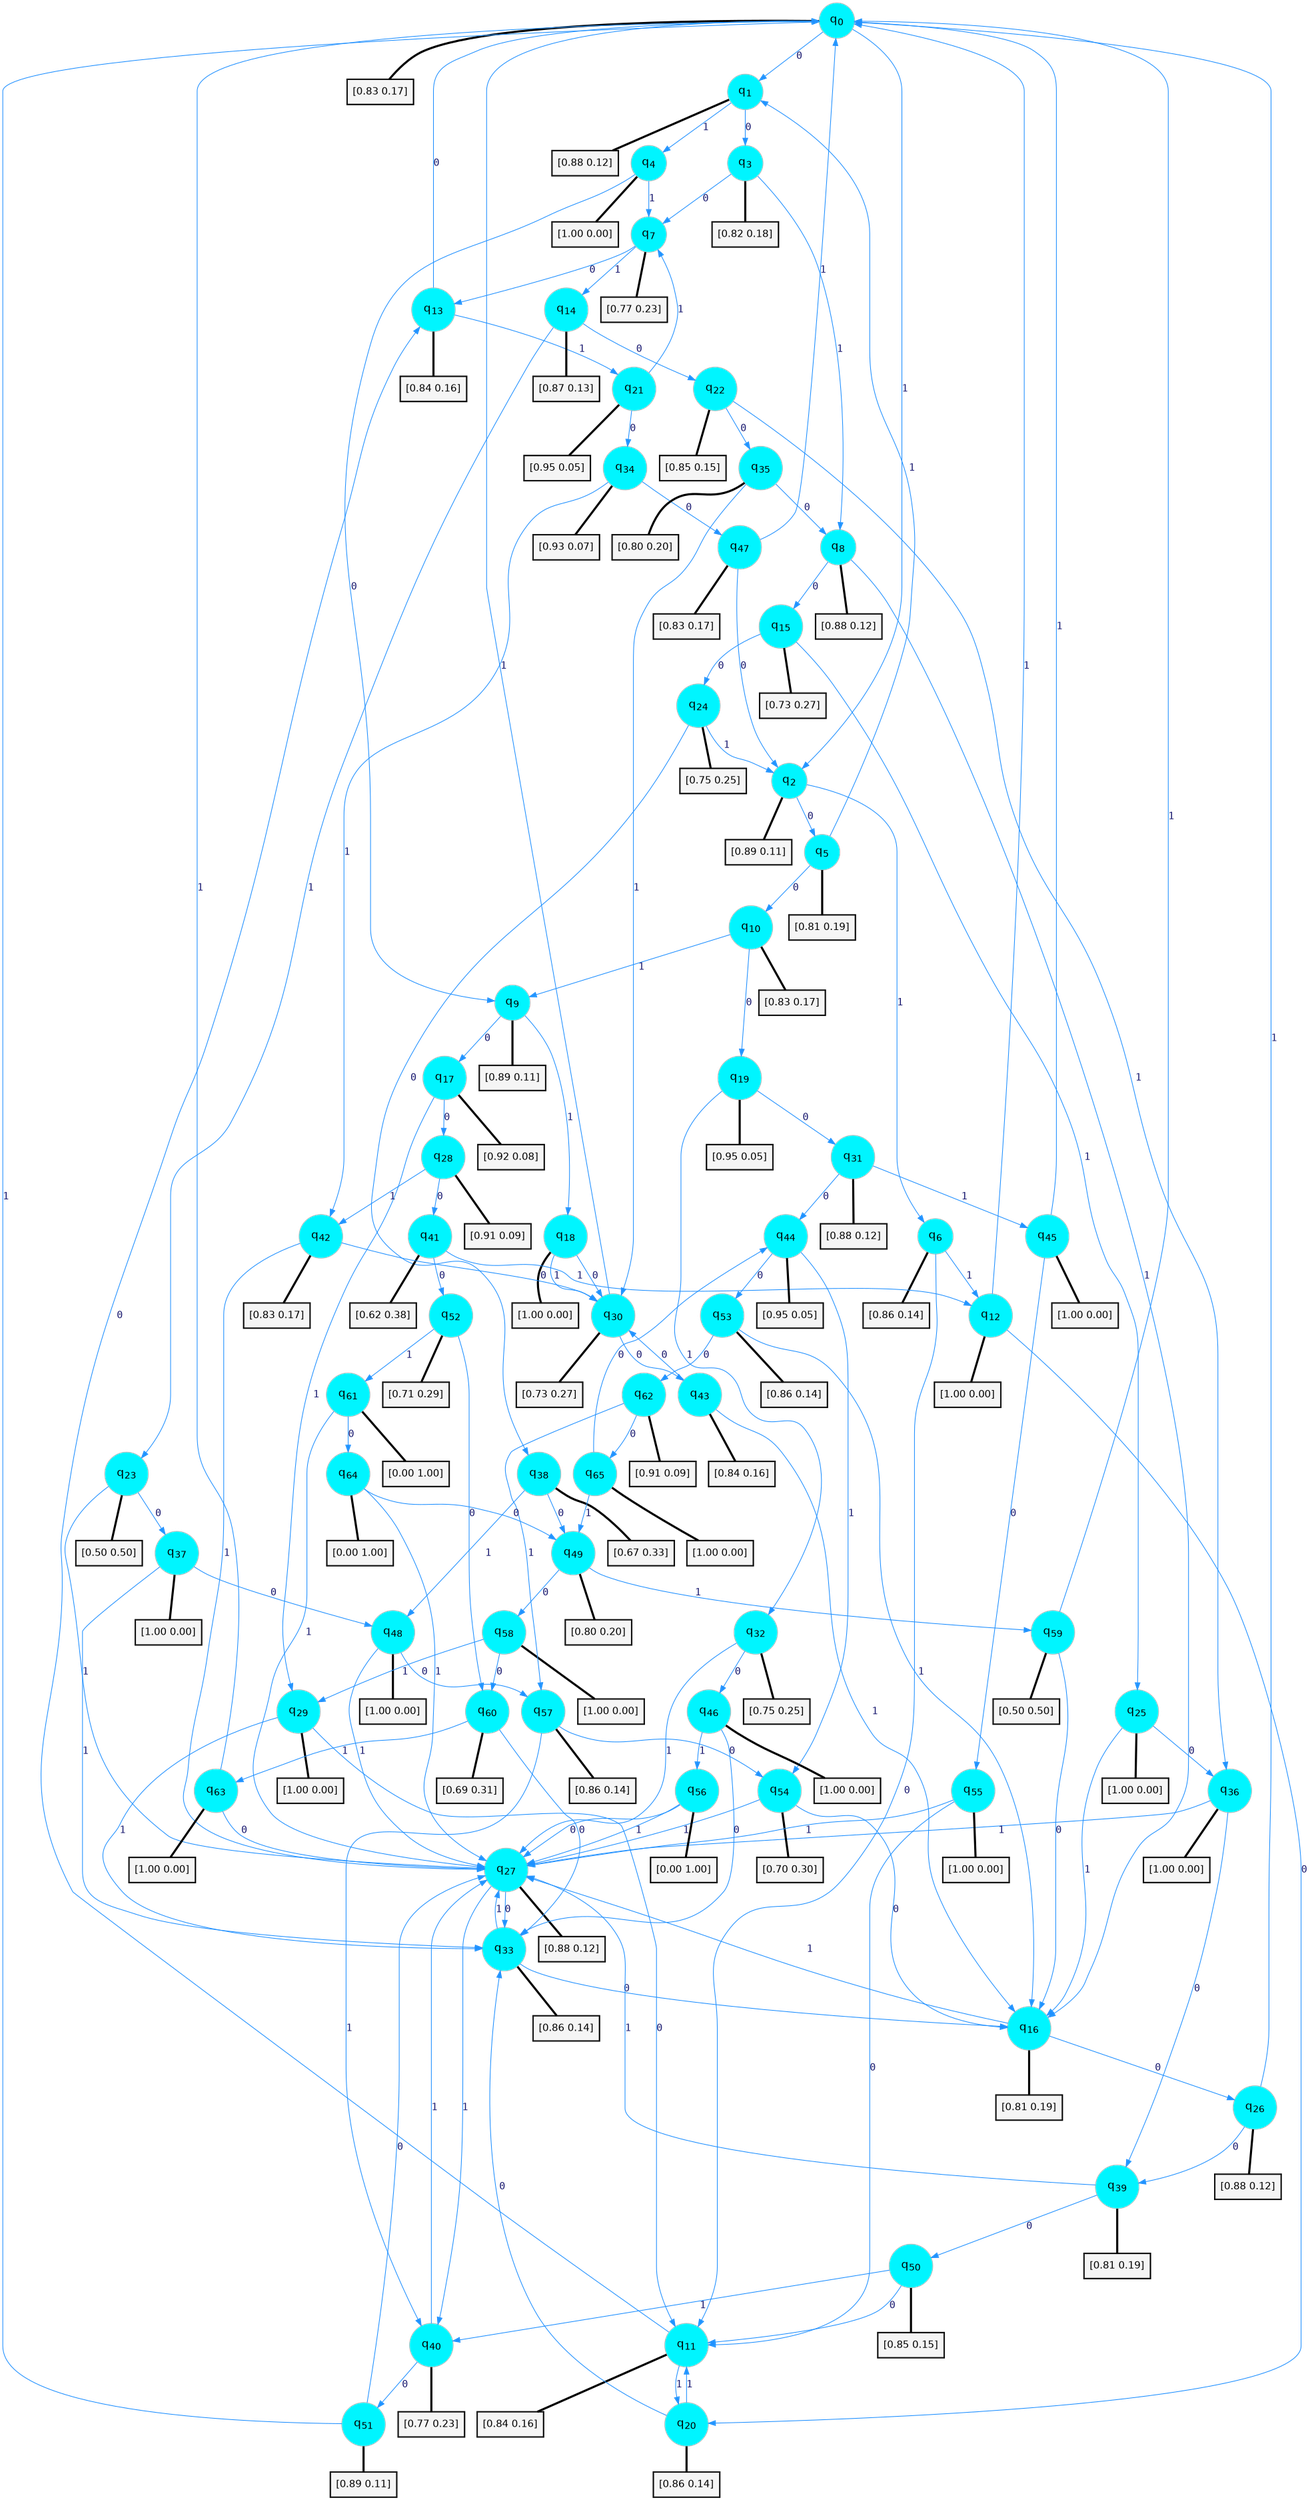 digraph G {
graph [
bgcolor=transparent, dpi=300, rankdir=TD, size="40,25"];
node [
color=gray, fillcolor=turquoise1, fontcolor=black, fontname=Helvetica, fontsize=16, fontweight=bold, shape=circle, style=filled];
edge [
arrowsize=1, color=dodgerblue1, fontcolor=midnightblue, fontname=courier, fontweight=bold, penwidth=1, style=solid, weight=20];
0[label=<q<SUB>0</SUB>>];
1[label=<q<SUB>1</SUB>>];
2[label=<q<SUB>2</SUB>>];
3[label=<q<SUB>3</SUB>>];
4[label=<q<SUB>4</SUB>>];
5[label=<q<SUB>5</SUB>>];
6[label=<q<SUB>6</SUB>>];
7[label=<q<SUB>7</SUB>>];
8[label=<q<SUB>8</SUB>>];
9[label=<q<SUB>9</SUB>>];
10[label=<q<SUB>10</SUB>>];
11[label=<q<SUB>11</SUB>>];
12[label=<q<SUB>12</SUB>>];
13[label=<q<SUB>13</SUB>>];
14[label=<q<SUB>14</SUB>>];
15[label=<q<SUB>15</SUB>>];
16[label=<q<SUB>16</SUB>>];
17[label=<q<SUB>17</SUB>>];
18[label=<q<SUB>18</SUB>>];
19[label=<q<SUB>19</SUB>>];
20[label=<q<SUB>20</SUB>>];
21[label=<q<SUB>21</SUB>>];
22[label=<q<SUB>22</SUB>>];
23[label=<q<SUB>23</SUB>>];
24[label=<q<SUB>24</SUB>>];
25[label=<q<SUB>25</SUB>>];
26[label=<q<SUB>26</SUB>>];
27[label=<q<SUB>27</SUB>>];
28[label=<q<SUB>28</SUB>>];
29[label=<q<SUB>29</SUB>>];
30[label=<q<SUB>30</SUB>>];
31[label=<q<SUB>31</SUB>>];
32[label=<q<SUB>32</SUB>>];
33[label=<q<SUB>33</SUB>>];
34[label=<q<SUB>34</SUB>>];
35[label=<q<SUB>35</SUB>>];
36[label=<q<SUB>36</SUB>>];
37[label=<q<SUB>37</SUB>>];
38[label=<q<SUB>38</SUB>>];
39[label=<q<SUB>39</SUB>>];
40[label=<q<SUB>40</SUB>>];
41[label=<q<SUB>41</SUB>>];
42[label=<q<SUB>42</SUB>>];
43[label=<q<SUB>43</SUB>>];
44[label=<q<SUB>44</SUB>>];
45[label=<q<SUB>45</SUB>>];
46[label=<q<SUB>46</SUB>>];
47[label=<q<SUB>47</SUB>>];
48[label=<q<SUB>48</SUB>>];
49[label=<q<SUB>49</SUB>>];
50[label=<q<SUB>50</SUB>>];
51[label=<q<SUB>51</SUB>>];
52[label=<q<SUB>52</SUB>>];
53[label=<q<SUB>53</SUB>>];
54[label=<q<SUB>54</SUB>>];
55[label=<q<SUB>55</SUB>>];
56[label=<q<SUB>56</SUB>>];
57[label=<q<SUB>57</SUB>>];
58[label=<q<SUB>58</SUB>>];
59[label=<q<SUB>59</SUB>>];
60[label=<q<SUB>60</SUB>>];
61[label=<q<SUB>61</SUB>>];
62[label=<q<SUB>62</SUB>>];
63[label=<q<SUB>63</SUB>>];
64[label=<q<SUB>64</SUB>>];
65[label=<q<SUB>65</SUB>>];
66[label="[0.83 0.17]", shape=box,fontcolor=black, fontname=Helvetica, fontsize=14, penwidth=2, fillcolor=whitesmoke,color=black];
67[label="[0.88 0.12]", shape=box,fontcolor=black, fontname=Helvetica, fontsize=14, penwidth=2, fillcolor=whitesmoke,color=black];
68[label="[0.89 0.11]", shape=box,fontcolor=black, fontname=Helvetica, fontsize=14, penwidth=2, fillcolor=whitesmoke,color=black];
69[label="[0.82 0.18]", shape=box,fontcolor=black, fontname=Helvetica, fontsize=14, penwidth=2, fillcolor=whitesmoke,color=black];
70[label="[1.00 0.00]", shape=box,fontcolor=black, fontname=Helvetica, fontsize=14, penwidth=2, fillcolor=whitesmoke,color=black];
71[label="[0.81 0.19]", shape=box,fontcolor=black, fontname=Helvetica, fontsize=14, penwidth=2, fillcolor=whitesmoke,color=black];
72[label="[0.86 0.14]", shape=box,fontcolor=black, fontname=Helvetica, fontsize=14, penwidth=2, fillcolor=whitesmoke,color=black];
73[label="[0.77 0.23]", shape=box,fontcolor=black, fontname=Helvetica, fontsize=14, penwidth=2, fillcolor=whitesmoke,color=black];
74[label="[0.88 0.12]", shape=box,fontcolor=black, fontname=Helvetica, fontsize=14, penwidth=2, fillcolor=whitesmoke,color=black];
75[label="[0.89 0.11]", shape=box,fontcolor=black, fontname=Helvetica, fontsize=14, penwidth=2, fillcolor=whitesmoke,color=black];
76[label="[0.83 0.17]", shape=box,fontcolor=black, fontname=Helvetica, fontsize=14, penwidth=2, fillcolor=whitesmoke,color=black];
77[label="[0.84 0.16]", shape=box,fontcolor=black, fontname=Helvetica, fontsize=14, penwidth=2, fillcolor=whitesmoke,color=black];
78[label="[1.00 0.00]", shape=box,fontcolor=black, fontname=Helvetica, fontsize=14, penwidth=2, fillcolor=whitesmoke,color=black];
79[label="[0.84 0.16]", shape=box,fontcolor=black, fontname=Helvetica, fontsize=14, penwidth=2, fillcolor=whitesmoke,color=black];
80[label="[0.87 0.13]", shape=box,fontcolor=black, fontname=Helvetica, fontsize=14, penwidth=2, fillcolor=whitesmoke,color=black];
81[label="[0.73 0.27]", shape=box,fontcolor=black, fontname=Helvetica, fontsize=14, penwidth=2, fillcolor=whitesmoke,color=black];
82[label="[0.81 0.19]", shape=box,fontcolor=black, fontname=Helvetica, fontsize=14, penwidth=2, fillcolor=whitesmoke,color=black];
83[label="[0.92 0.08]", shape=box,fontcolor=black, fontname=Helvetica, fontsize=14, penwidth=2, fillcolor=whitesmoke,color=black];
84[label="[1.00 0.00]", shape=box,fontcolor=black, fontname=Helvetica, fontsize=14, penwidth=2, fillcolor=whitesmoke,color=black];
85[label="[0.95 0.05]", shape=box,fontcolor=black, fontname=Helvetica, fontsize=14, penwidth=2, fillcolor=whitesmoke,color=black];
86[label="[0.86 0.14]", shape=box,fontcolor=black, fontname=Helvetica, fontsize=14, penwidth=2, fillcolor=whitesmoke,color=black];
87[label="[0.95 0.05]", shape=box,fontcolor=black, fontname=Helvetica, fontsize=14, penwidth=2, fillcolor=whitesmoke,color=black];
88[label="[0.85 0.15]", shape=box,fontcolor=black, fontname=Helvetica, fontsize=14, penwidth=2, fillcolor=whitesmoke,color=black];
89[label="[0.50 0.50]", shape=box,fontcolor=black, fontname=Helvetica, fontsize=14, penwidth=2, fillcolor=whitesmoke,color=black];
90[label="[0.75 0.25]", shape=box,fontcolor=black, fontname=Helvetica, fontsize=14, penwidth=2, fillcolor=whitesmoke,color=black];
91[label="[1.00 0.00]", shape=box,fontcolor=black, fontname=Helvetica, fontsize=14, penwidth=2, fillcolor=whitesmoke,color=black];
92[label="[0.88 0.12]", shape=box,fontcolor=black, fontname=Helvetica, fontsize=14, penwidth=2, fillcolor=whitesmoke,color=black];
93[label="[0.88 0.12]", shape=box,fontcolor=black, fontname=Helvetica, fontsize=14, penwidth=2, fillcolor=whitesmoke,color=black];
94[label="[0.91 0.09]", shape=box,fontcolor=black, fontname=Helvetica, fontsize=14, penwidth=2, fillcolor=whitesmoke,color=black];
95[label="[1.00 0.00]", shape=box,fontcolor=black, fontname=Helvetica, fontsize=14, penwidth=2, fillcolor=whitesmoke,color=black];
96[label="[0.73 0.27]", shape=box,fontcolor=black, fontname=Helvetica, fontsize=14, penwidth=2, fillcolor=whitesmoke,color=black];
97[label="[0.88 0.12]", shape=box,fontcolor=black, fontname=Helvetica, fontsize=14, penwidth=2, fillcolor=whitesmoke,color=black];
98[label="[0.75 0.25]", shape=box,fontcolor=black, fontname=Helvetica, fontsize=14, penwidth=2, fillcolor=whitesmoke,color=black];
99[label="[0.86 0.14]", shape=box,fontcolor=black, fontname=Helvetica, fontsize=14, penwidth=2, fillcolor=whitesmoke,color=black];
100[label="[0.93 0.07]", shape=box,fontcolor=black, fontname=Helvetica, fontsize=14, penwidth=2, fillcolor=whitesmoke,color=black];
101[label="[0.80 0.20]", shape=box,fontcolor=black, fontname=Helvetica, fontsize=14, penwidth=2, fillcolor=whitesmoke,color=black];
102[label="[1.00 0.00]", shape=box,fontcolor=black, fontname=Helvetica, fontsize=14, penwidth=2, fillcolor=whitesmoke,color=black];
103[label="[1.00 0.00]", shape=box,fontcolor=black, fontname=Helvetica, fontsize=14, penwidth=2, fillcolor=whitesmoke,color=black];
104[label="[0.67 0.33]", shape=box,fontcolor=black, fontname=Helvetica, fontsize=14, penwidth=2, fillcolor=whitesmoke,color=black];
105[label="[0.81 0.19]", shape=box,fontcolor=black, fontname=Helvetica, fontsize=14, penwidth=2, fillcolor=whitesmoke,color=black];
106[label="[0.77 0.23]", shape=box,fontcolor=black, fontname=Helvetica, fontsize=14, penwidth=2, fillcolor=whitesmoke,color=black];
107[label="[0.62 0.38]", shape=box,fontcolor=black, fontname=Helvetica, fontsize=14, penwidth=2, fillcolor=whitesmoke,color=black];
108[label="[0.83 0.17]", shape=box,fontcolor=black, fontname=Helvetica, fontsize=14, penwidth=2, fillcolor=whitesmoke,color=black];
109[label="[0.84 0.16]", shape=box,fontcolor=black, fontname=Helvetica, fontsize=14, penwidth=2, fillcolor=whitesmoke,color=black];
110[label="[0.95 0.05]", shape=box,fontcolor=black, fontname=Helvetica, fontsize=14, penwidth=2, fillcolor=whitesmoke,color=black];
111[label="[1.00 0.00]", shape=box,fontcolor=black, fontname=Helvetica, fontsize=14, penwidth=2, fillcolor=whitesmoke,color=black];
112[label="[1.00 0.00]", shape=box,fontcolor=black, fontname=Helvetica, fontsize=14, penwidth=2, fillcolor=whitesmoke,color=black];
113[label="[0.83 0.17]", shape=box,fontcolor=black, fontname=Helvetica, fontsize=14, penwidth=2, fillcolor=whitesmoke,color=black];
114[label="[1.00 0.00]", shape=box,fontcolor=black, fontname=Helvetica, fontsize=14, penwidth=2, fillcolor=whitesmoke,color=black];
115[label="[0.80 0.20]", shape=box,fontcolor=black, fontname=Helvetica, fontsize=14, penwidth=2, fillcolor=whitesmoke,color=black];
116[label="[0.85 0.15]", shape=box,fontcolor=black, fontname=Helvetica, fontsize=14, penwidth=2, fillcolor=whitesmoke,color=black];
117[label="[0.89 0.11]", shape=box,fontcolor=black, fontname=Helvetica, fontsize=14, penwidth=2, fillcolor=whitesmoke,color=black];
118[label="[0.71 0.29]", shape=box,fontcolor=black, fontname=Helvetica, fontsize=14, penwidth=2, fillcolor=whitesmoke,color=black];
119[label="[0.86 0.14]", shape=box,fontcolor=black, fontname=Helvetica, fontsize=14, penwidth=2, fillcolor=whitesmoke,color=black];
120[label="[0.70 0.30]", shape=box,fontcolor=black, fontname=Helvetica, fontsize=14, penwidth=2, fillcolor=whitesmoke,color=black];
121[label="[1.00 0.00]", shape=box,fontcolor=black, fontname=Helvetica, fontsize=14, penwidth=2, fillcolor=whitesmoke,color=black];
122[label="[0.00 1.00]", shape=box,fontcolor=black, fontname=Helvetica, fontsize=14, penwidth=2, fillcolor=whitesmoke,color=black];
123[label="[0.86 0.14]", shape=box,fontcolor=black, fontname=Helvetica, fontsize=14, penwidth=2, fillcolor=whitesmoke,color=black];
124[label="[1.00 0.00]", shape=box,fontcolor=black, fontname=Helvetica, fontsize=14, penwidth=2, fillcolor=whitesmoke,color=black];
125[label="[0.50 0.50]", shape=box,fontcolor=black, fontname=Helvetica, fontsize=14, penwidth=2, fillcolor=whitesmoke,color=black];
126[label="[0.69 0.31]", shape=box,fontcolor=black, fontname=Helvetica, fontsize=14, penwidth=2, fillcolor=whitesmoke,color=black];
127[label="[0.00 1.00]", shape=box,fontcolor=black, fontname=Helvetica, fontsize=14, penwidth=2, fillcolor=whitesmoke,color=black];
128[label="[0.91 0.09]", shape=box,fontcolor=black, fontname=Helvetica, fontsize=14, penwidth=2, fillcolor=whitesmoke,color=black];
129[label="[1.00 0.00]", shape=box,fontcolor=black, fontname=Helvetica, fontsize=14, penwidth=2, fillcolor=whitesmoke,color=black];
130[label="[0.00 1.00]", shape=box,fontcolor=black, fontname=Helvetica, fontsize=14, penwidth=2, fillcolor=whitesmoke,color=black];
131[label="[1.00 0.00]", shape=box,fontcolor=black, fontname=Helvetica, fontsize=14, penwidth=2, fillcolor=whitesmoke,color=black];
0->1 [label=0];
0->2 [label=1];
0->66 [arrowhead=none, penwidth=3,color=black];
1->3 [label=0];
1->4 [label=1];
1->67 [arrowhead=none, penwidth=3,color=black];
2->5 [label=0];
2->6 [label=1];
2->68 [arrowhead=none, penwidth=3,color=black];
3->7 [label=0];
3->8 [label=1];
3->69 [arrowhead=none, penwidth=3,color=black];
4->9 [label=0];
4->7 [label=1];
4->70 [arrowhead=none, penwidth=3,color=black];
5->10 [label=0];
5->1 [label=1];
5->71 [arrowhead=none, penwidth=3,color=black];
6->11 [label=0];
6->12 [label=1];
6->72 [arrowhead=none, penwidth=3,color=black];
7->13 [label=0];
7->14 [label=1];
7->73 [arrowhead=none, penwidth=3,color=black];
8->15 [label=0];
8->16 [label=1];
8->74 [arrowhead=none, penwidth=3,color=black];
9->17 [label=0];
9->18 [label=1];
9->75 [arrowhead=none, penwidth=3,color=black];
10->19 [label=0];
10->9 [label=1];
10->76 [arrowhead=none, penwidth=3,color=black];
11->13 [label=0];
11->20 [label=1];
11->77 [arrowhead=none, penwidth=3,color=black];
12->20 [label=0];
12->0 [label=1];
12->78 [arrowhead=none, penwidth=3,color=black];
13->0 [label=0];
13->21 [label=1];
13->79 [arrowhead=none, penwidth=3,color=black];
14->22 [label=0];
14->23 [label=1];
14->80 [arrowhead=none, penwidth=3,color=black];
15->24 [label=0];
15->25 [label=1];
15->81 [arrowhead=none, penwidth=3,color=black];
16->26 [label=0];
16->27 [label=1];
16->82 [arrowhead=none, penwidth=3,color=black];
17->28 [label=0];
17->29 [label=1];
17->83 [arrowhead=none, penwidth=3,color=black];
18->30 [label=0];
18->30 [label=1];
18->84 [arrowhead=none, penwidth=3,color=black];
19->31 [label=0];
19->32 [label=1];
19->85 [arrowhead=none, penwidth=3,color=black];
20->33 [label=0];
20->11 [label=1];
20->86 [arrowhead=none, penwidth=3,color=black];
21->34 [label=0];
21->7 [label=1];
21->87 [arrowhead=none, penwidth=3,color=black];
22->35 [label=0];
22->36 [label=1];
22->88 [arrowhead=none, penwidth=3,color=black];
23->37 [label=0];
23->27 [label=1];
23->89 [arrowhead=none, penwidth=3,color=black];
24->38 [label=0];
24->2 [label=1];
24->90 [arrowhead=none, penwidth=3,color=black];
25->36 [label=0];
25->16 [label=1];
25->91 [arrowhead=none, penwidth=3,color=black];
26->39 [label=0];
26->0 [label=1];
26->92 [arrowhead=none, penwidth=3,color=black];
27->33 [label=0];
27->40 [label=1];
27->93 [arrowhead=none, penwidth=3,color=black];
28->41 [label=0];
28->42 [label=1];
28->94 [arrowhead=none, penwidth=3,color=black];
29->11 [label=0];
29->33 [label=1];
29->95 [arrowhead=none, penwidth=3,color=black];
30->43 [label=0];
30->0 [label=1];
30->96 [arrowhead=none, penwidth=3,color=black];
31->44 [label=0];
31->45 [label=1];
31->97 [arrowhead=none, penwidth=3,color=black];
32->46 [label=0];
32->27 [label=1];
32->98 [arrowhead=none, penwidth=3,color=black];
33->16 [label=0];
33->27 [label=1];
33->99 [arrowhead=none, penwidth=3,color=black];
34->47 [label=0];
34->42 [label=1];
34->100 [arrowhead=none, penwidth=3,color=black];
35->8 [label=0];
35->30 [label=1];
35->101 [arrowhead=none, penwidth=3,color=black];
36->39 [label=0];
36->27 [label=1];
36->102 [arrowhead=none, penwidth=3,color=black];
37->48 [label=0];
37->33 [label=1];
37->103 [arrowhead=none, penwidth=3,color=black];
38->49 [label=0];
38->48 [label=1];
38->104 [arrowhead=none, penwidth=3,color=black];
39->50 [label=0];
39->27 [label=1];
39->105 [arrowhead=none, penwidth=3,color=black];
40->51 [label=0];
40->27 [label=1];
40->106 [arrowhead=none, penwidth=3,color=black];
41->52 [label=0];
41->12 [label=1];
41->107 [arrowhead=none, penwidth=3,color=black];
42->30 [label=0];
42->27 [label=1];
42->108 [arrowhead=none, penwidth=3,color=black];
43->30 [label=0];
43->16 [label=1];
43->109 [arrowhead=none, penwidth=3,color=black];
44->53 [label=0];
44->54 [label=1];
44->110 [arrowhead=none, penwidth=3,color=black];
45->55 [label=0];
45->0 [label=1];
45->111 [arrowhead=none, penwidth=3,color=black];
46->33 [label=0];
46->56 [label=1];
46->112 [arrowhead=none, penwidth=3,color=black];
47->2 [label=0];
47->0 [label=1];
47->113 [arrowhead=none, penwidth=3,color=black];
48->57 [label=0];
48->27 [label=1];
48->114 [arrowhead=none, penwidth=3,color=black];
49->58 [label=0];
49->59 [label=1];
49->115 [arrowhead=none, penwidth=3,color=black];
50->11 [label=0];
50->40 [label=1];
50->116 [arrowhead=none, penwidth=3,color=black];
51->27 [label=0];
51->0 [label=1];
51->117 [arrowhead=none, penwidth=3,color=black];
52->60 [label=0];
52->61 [label=1];
52->118 [arrowhead=none, penwidth=3,color=black];
53->62 [label=0];
53->16 [label=1];
53->119 [arrowhead=none, penwidth=3,color=black];
54->16 [label=0];
54->27 [label=1];
54->120 [arrowhead=none, penwidth=3,color=black];
55->11 [label=0];
55->27 [label=1];
55->121 [arrowhead=none, penwidth=3,color=black];
56->27 [label=0];
56->27 [label=1];
56->122 [arrowhead=none, penwidth=3,color=black];
57->54 [label=0];
57->40 [label=1];
57->123 [arrowhead=none, penwidth=3,color=black];
58->60 [label=0];
58->29 [label=1];
58->124 [arrowhead=none, penwidth=3,color=black];
59->16 [label=0];
59->0 [label=1];
59->125 [arrowhead=none, penwidth=3,color=black];
60->33 [label=0];
60->63 [label=1];
60->126 [arrowhead=none, penwidth=3,color=black];
61->64 [label=0];
61->27 [label=1];
61->127 [arrowhead=none, penwidth=3,color=black];
62->65 [label=0];
62->57 [label=1];
62->128 [arrowhead=none, penwidth=3,color=black];
63->27 [label=0];
63->0 [label=1];
63->129 [arrowhead=none, penwidth=3,color=black];
64->49 [label=0];
64->27 [label=1];
64->130 [arrowhead=none, penwidth=3,color=black];
65->44 [label=0];
65->49 [label=1];
65->131 [arrowhead=none, penwidth=3,color=black];
}
